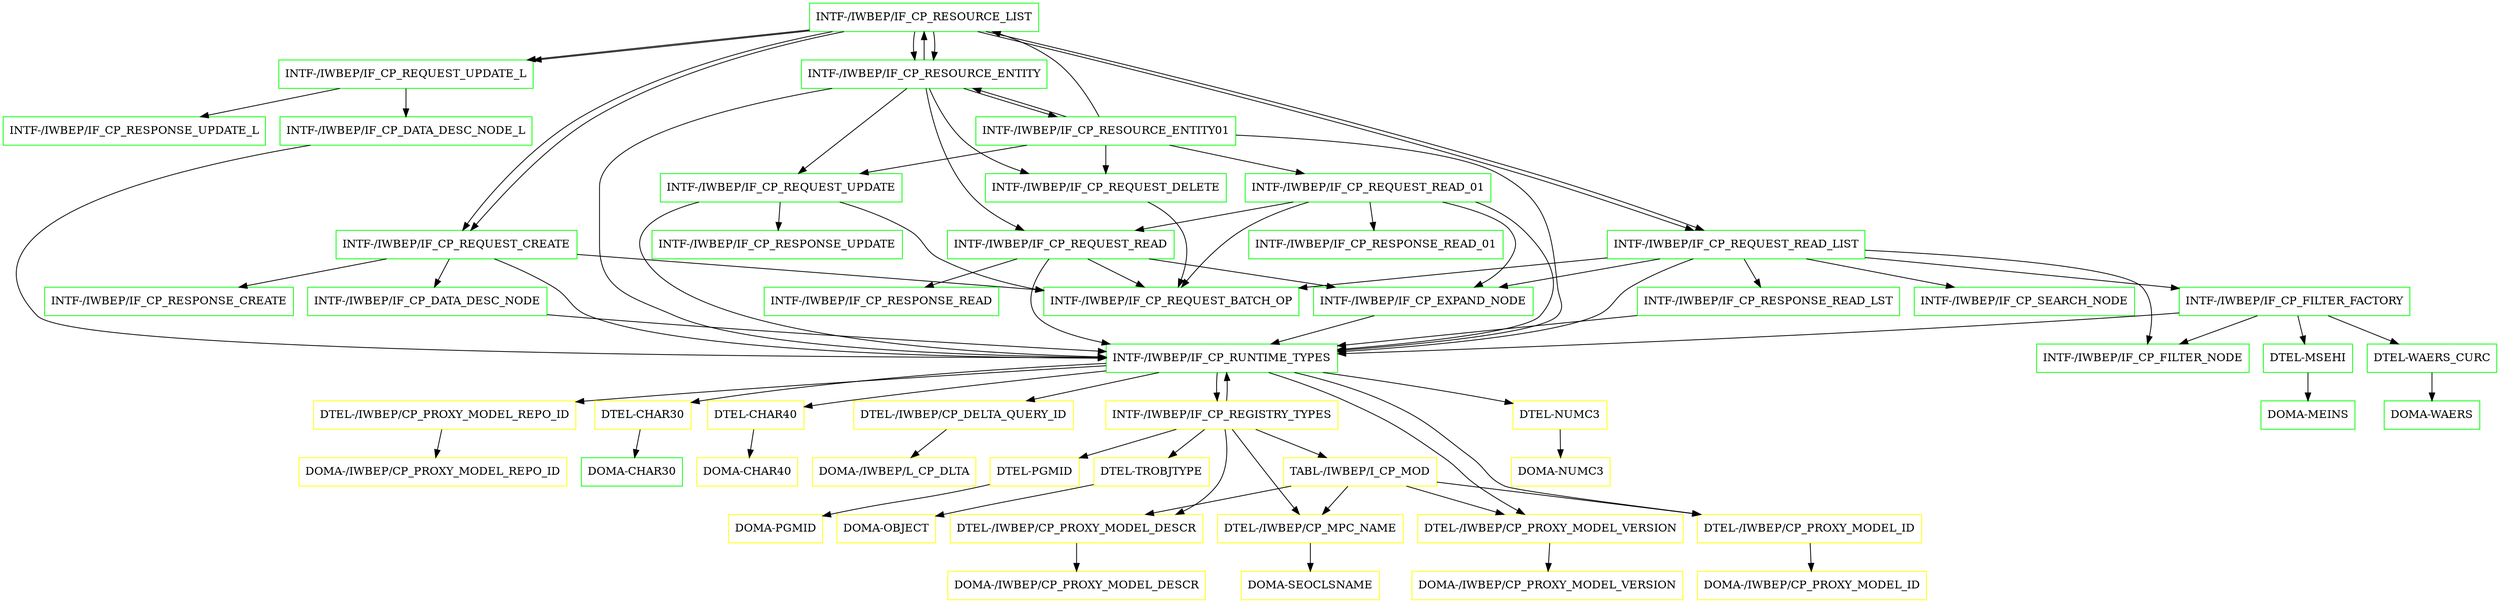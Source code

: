 digraph G {
  "INTF-/IWBEP/IF_CP_RESOURCE_LIST" [shape=box,color=green];
  "INTF-/IWBEP/IF_CP_RESOURCE_ENTITY" [shape=box,color=green,URL="./INTF_%23IWBEP%23IF_CP_RESOURCE_ENTITY.html"];
  "INTF-/IWBEP/IF_CP_RESOURCE_ENTITY01" [shape=box,color=green,URL="./INTF_%23IWBEP%23IF_CP_RESOURCE_ENTITY01.html"];
  "INTF-/IWBEP/IF_CP_RESOURCE_LIST" [shape=box,color=green,URL="./INTF_%23IWBEP%23IF_CP_RESOURCE_LIST.html"];
  "INTF-/IWBEP/IF_CP_REQUEST_UPDATE_L" [shape=box,color=green,URL="./INTF_%23IWBEP%23IF_CP_REQUEST_UPDATE_L.html"];
  "INTF-/IWBEP/IF_CP_RESPONSE_UPDATE_L" [shape=box,color=green,URL="./INTF_%23IWBEP%23IF_CP_RESPONSE_UPDATE_L.html"];
  "INTF-/IWBEP/IF_CP_DATA_DESC_NODE_L" [shape=box,color=green,URL="./INTF_%23IWBEP%23IF_CP_DATA_DESC_NODE_L.html"];
  "INTF-/IWBEP/IF_CP_RUNTIME_TYPES" [shape=box,color=green,URL="./INTF_%23IWBEP%23IF_CP_RUNTIME_TYPES.html"];
  "INTF-/IWBEP/IF_CP_REGISTRY_TYPES" [shape=box,color=yellow,URL="./INTF_%23IWBEP%23IF_CP_REGISTRY_TYPES.html"];
  "DTEL-PGMID" [shape=box,color=yellow,URL="./DTEL_PGMID.html"];
  "DOMA-PGMID" [shape=box,color=yellow,URL="./DOMA_PGMID.html"];
  "DTEL-TROBJTYPE" [shape=box,color=yellow,URL="./DTEL_TROBJTYPE.html"];
  "DOMA-OBJECT" [shape=box,color=yellow,URL="./DOMA_OBJECT.html"];
  "TABL-/IWBEP/I_CP_MOD" [shape=box,color=yellow,URL="./TABL_%23IWBEP%23I_CP_MOD.html"];
  "DTEL-/IWBEP/CP_PROXY_MODEL_DESCR" [shape=box,color=yellow,URL="./DTEL_%23IWBEP%23CP_PROXY_MODEL_DESCR.html"];
  "DOMA-/IWBEP/CP_PROXY_MODEL_DESCR" [shape=box,color=yellow,URL="./DOMA_%23IWBEP%23CP_PROXY_MODEL_DESCR.html"];
  "DTEL-/IWBEP/CP_MPC_NAME" [shape=box,color=yellow,URL="./DTEL_%23IWBEP%23CP_MPC_NAME.html"];
  "DOMA-SEOCLSNAME" [shape=box,color=yellow,URL="./DOMA_SEOCLSNAME.html"];
  "DTEL-/IWBEP/CP_PROXY_MODEL_VERSION" [shape=box,color=yellow,URL="./DTEL_%23IWBEP%23CP_PROXY_MODEL_VERSION.html"];
  "DOMA-/IWBEP/CP_PROXY_MODEL_VERSION" [shape=box,color=yellow,URL="./DOMA_%23IWBEP%23CP_PROXY_MODEL_VERSION.html"];
  "DTEL-/IWBEP/CP_PROXY_MODEL_ID" [shape=box,color=yellow,URL="./DTEL_%23IWBEP%23CP_PROXY_MODEL_ID.html"];
  "DOMA-/IWBEP/CP_PROXY_MODEL_ID" [shape=box,color=yellow,URL="./DOMA_%23IWBEP%23CP_PROXY_MODEL_ID.html"];
  "DTEL-NUMC3" [shape=box,color=yellow,URL="./DTEL_NUMC3.html"];
  "DOMA-NUMC3" [shape=box,color=yellow,URL="./DOMA_NUMC3.html"];
  "DTEL-/IWBEP/CP_PROXY_MODEL_REPO_ID" [shape=box,color=yellow,URL="./DTEL_%23IWBEP%23CP_PROXY_MODEL_REPO_ID.html"];
  "DOMA-/IWBEP/CP_PROXY_MODEL_REPO_ID" [shape=box,color=yellow,URL="./DOMA_%23IWBEP%23CP_PROXY_MODEL_REPO_ID.html"];
  "DTEL-CHAR30" [shape=box,color=yellow,URL="./DTEL_CHAR30.html"];
  "DOMA-CHAR30" [shape=box,color=green,URL="./DOMA_CHAR30.html"];
  "DTEL-CHAR40" [shape=box,color=yellow,URL="./DTEL_CHAR40.html"];
  "DOMA-CHAR40" [shape=box,color=yellow,URL="./DOMA_CHAR40.html"];
  "DTEL-/IWBEP/CP_DELTA_QUERY_ID" [shape=box,color=yellow,URL="./DTEL_%23IWBEP%23CP_DELTA_QUERY_ID.html"];
  "DOMA-/IWBEP/L_CP_DLTA" [shape=box,color=yellow,URL="./DOMA_%23IWBEP%23L_CP_DLTA.html"];
  "INTF-/IWBEP/IF_CP_REQUEST_READ_LIST" [shape=box,color=green,URL="./INTF_%23IWBEP%23IF_CP_REQUEST_READ_LIST.html"];
  "INTF-/IWBEP/IF_CP_REQUEST_BATCH_OP" [shape=box,color=green,URL="./INTF_%23IWBEP%23IF_CP_REQUEST_BATCH_OP.html"];
  "INTF-/IWBEP/IF_CP_FILTER_NODE" [shape=box,color=green,URL="./INTF_%23IWBEP%23IF_CP_FILTER_NODE.html"];
  "INTF-/IWBEP/IF_CP_RESPONSE_READ_LST" [shape=box,color=green,URL="./INTF_%23IWBEP%23IF_CP_RESPONSE_READ_LST.html"];
  "INTF-/IWBEP/IF_CP_SEARCH_NODE" [shape=box,color=green,URL="./INTF_%23IWBEP%23IF_CP_SEARCH_NODE.html"];
  "INTF-/IWBEP/IF_CP_FILTER_FACTORY" [shape=box,color=green,URL="./INTF_%23IWBEP%23IF_CP_FILTER_FACTORY.html"];
  "DTEL-MSEHI" [shape=box,color=green,URL="./DTEL_MSEHI.html"];
  "DOMA-MEINS" [shape=box,color=green,URL="./DOMA_MEINS.html"];
  "DTEL-WAERS_CURC" [shape=box,color=green,URL="./DTEL_WAERS_CURC.html"];
  "DOMA-WAERS" [shape=box,color=green,URL="./DOMA_WAERS.html"];
  "INTF-/IWBEP/IF_CP_EXPAND_NODE" [shape=box,color=green,URL="./INTF_%23IWBEP%23IF_CP_EXPAND_NODE.html"];
  "INTF-/IWBEP/IF_CP_REQUEST_CREATE" [shape=box,color=green,URL="./INTF_%23IWBEP%23IF_CP_REQUEST_CREATE.html"];
  "INTF-/IWBEP/IF_CP_RESPONSE_CREATE" [shape=box,color=green,URL="./INTF_%23IWBEP%23IF_CP_RESPONSE_CREATE.html"];
  "INTF-/IWBEP/IF_CP_DATA_DESC_NODE" [shape=box,color=green,URL="./INTF_%23IWBEP%23IF_CP_DATA_DESC_NODE.html"];
  "INTF-/IWBEP/IF_CP_REQUEST_UPDATE" [shape=box,color=green,URL="./INTF_%23IWBEP%23IF_CP_REQUEST_UPDATE.html"];
  "INTF-/IWBEP/IF_CP_RESPONSE_UPDATE" [shape=box,color=green,URL="./INTF_%23IWBEP%23IF_CP_RESPONSE_UPDATE.html"];
  "INTF-/IWBEP/IF_CP_REQUEST_READ_01" [shape=box,color=green,URL="./INTF_%23IWBEP%23IF_CP_REQUEST_READ_01.html"];
  "INTF-/IWBEP/IF_CP_REQUEST_READ" [shape=box,color=green,URL="./INTF_%23IWBEP%23IF_CP_REQUEST_READ.html"];
  "INTF-/IWBEP/IF_CP_RESPONSE_READ" [shape=box,color=green,URL="./INTF_%23IWBEP%23IF_CP_RESPONSE_READ.html"];
  "INTF-/IWBEP/IF_CP_RESPONSE_READ_01" [shape=box,color=green,URL="./INTF_%23IWBEP%23IF_CP_RESPONSE_READ_01.html"];
  "INTF-/IWBEP/IF_CP_REQUEST_DELETE" [shape=box,color=green,URL="./INTF_%23IWBEP%23IF_CP_REQUEST_DELETE.html"];
  "INTF-/IWBEP/IF_CP_RESOURCE_LIST" -> "INTF-/IWBEP/IF_CP_REQUEST_CREATE";
  "INTF-/IWBEP/IF_CP_RESOURCE_LIST" -> "INTF-/IWBEP/IF_CP_REQUEST_READ_LIST";
  "INTF-/IWBEP/IF_CP_RESOURCE_LIST" -> "INTF-/IWBEP/IF_CP_REQUEST_UPDATE_L";
  "INTF-/IWBEP/IF_CP_RESOURCE_LIST" -> "INTF-/IWBEP/IF_CP_RESOURCE_ENTITY";
  "INTF-/IWBEP/IF_CP_RESOURCE_ENTITY" -> "INTF-/IWBEP/IF_CP_REQUEST_DELETE";
  "INTF-/IWBEP/IF_CP_RESOURCE_ENTITY" -> "INTF-/IWBEP/IF_CP_REQUEST_READ";
  "INTF-/IWBEP/IF_CP_RESOURCE_ENTITY" -> "INTF-/IWBEP/IF_CP_REQUEST_UPDATE";
  "INTF-/IWBEP/IF_CP_RESOURCE_ENTITY" -> "INTF-/IWBEP/IF_CP_RUNTIME_TYPES";
  "INTF-/IWBEP/IF_CP_RESOURCE_ENTITY" -> "INTF-/IWBEP/IF_CP_RESOURCE_LIST";
  "INTF-/IWBEP/IF_CP_RESOURCE_ENTITY" -> "INTF-/IWBEP/IF_CP_RESOURCE_ENTITY01";
  "INTF-/IWBEP/IF_CP_RESOURCE_ENTITY01" -> "INTF-/IWBEP/IF_CP_REQUEST_DELETE";
  "INTF-/IWBEP/IF_CP_RESOURCE_ENTITY01" -> "INTF-/IWBEP/IF_CP_REQUEST_READ_01";
  "INTF-/IWBEP/IF_CP_RESOURCE_ENTITY01" -> "INTF-/IWBEP/IF_CP_REQUEST_UPDATE";
  "INTF-/IWBEP/IF_CP_RESOURCE_ENTITY01" -> "INTF-/IWBEP/IF_CP_RUNTIME_TYPES";
  "INTF-/IWBEP/IF_CP_RESOURCE_ENTITY01" -> "INTF-/IWBEP/IF_CP_RESOURCE_LIST";
  "INTF-/IWBEP/IF_CP_RESOURCE_ENTITY01" -> "INTF-/IWBEP/IF_CP_RESOURCE_ENTITY";
  "INTF-/IWBEP/IF_CP_RESOURCE_LIST" -> "INTF-/IWBEP/IF_CP_REQUEST_CREATE";
  "INTF-/IWBEP/IF_CP_RESOURCE_LIST" -> "INTF-/IWBEP/IF_CP_REQUEST_READ_LIST";
  "INTF-/IWBEP/IF_CP_RESOURCE_LIST" -> "INTF-/IWBEP/IF_CP_REQUEST_UPDATE_L";
  "INTF-/IWBEP/IF_CP_RESOURCE_LIST" -> "INTF-/IWBEP/IF_CP_RESOURCE_ENTITY";
  "INTF-/IWBEP/IF_CP_REQUEST_UPDATE_L" -> "INTF-/IWBEP/IF_CP_DATA_DESC_NODE_L";
  "INTF-/IWBEP/IF_CP_REQUEST_UPDATE_L" -> "INTF-/IWBEP/IF_CP_RESPONSE_UPDATE_L";
  "INTF-/IWBEP/IF_CP_DATA_DESC_NODE_L" -> "INTF-/IWBEP/IF_CP_RUNTIME_TYPES";
  "INTF-/IWBEP/IF_CP_RUNTIME_TYPES" -> "DTEL-/IWBEP/CP_DELTA_QUERY_ID";
  "INTF-/IWBEP/IF_CP_RUNTIME_TYPES" -> "DTEL-CHAR40";
  "INTF-/IWBEP/IF_CP_RUNTIME_TYPES" -> "DTEL-CHAR30";
  "INTF-/IWBEP/IF_CP_RUNTIME_TYPES" -> "DTEL-/IWBEP/CP_PROXY_MODEL_ID";
  "INTF-/IWBEP/IF_CP_RUNTIME_TYPES" -> "DTEL-/IWBEP/CP_PROXY_MODEL_REPO_ID";
  "INTF-/IWBEP/IF_CP_RUNTIME_TYPES" -> "DTEL-/IWBEP/CP_PROXY_MODEL_VERSION";
  "INTF-/IWBEP/IF_CP_RUNTIME_TYPES" -> "DTEL-NUMC3";
  "INTF-/IWBEP/IF_CP_RUNTIME_TYPES" -> "INTF-/IWBEP/IF_CP_REGISTRY_TYPES";
  "INTF-/IWBEP/IF_CP_REGISTRY_TYPES" -> "DTEL-/IWBEP/CP_MPC_NAME";
  "INTF-/IWBEP/IF_CP_REGISTRY_TYPES" -> "DTEL-/IWBEP/CP_PROXY_MODEL_DESCR";
  "INTF-/IWBEP/IF_CP_REGISTRY_TYPES" -> "TABL-/IWBEP/I_CP_MOD";
  "INTF-/IWBEP/IF_CP_REGISTRY_TYPES" -> "DTEL-TROBJTYPE";
  "INTF-/IWBEP/IF_CP_REGISTRY_TYPES" -> "DTEL-PGMID";
  "INTF-/IWBEP/IF_CP_REGISTRY_TYPES" -> "INTF-/IWBEP/IF_CP_RUNTIME_TYPES";
  "DTEL-PGMID" -> "DOMA-PGMID";
  "DTEL-TROBJTYPE" -> "DOMA-OBJECT";
  "TABL-/IWBEP/I_CP_MOD" -> "DTEL-/IWBEP/CP_PROXY_MODEL_ID";
  "TABL-/IWBEP/I_CP_MOD" -> "DTEL-/IWBEP/CP_PROXY_MODEL_VERSION";
  "TABL-/IWBEP/I_CP_MOD" -> "DTEL-/IWBEP/CP_MPC_NAME";
  "TABL-/IWBEP/I_CP_MOD" -> "DTEL-/IWBEP/CP_PROXY_MODEL_DESCR";
  "DTEL-/IWBEP/CP_PROXY_MODEL_DESCR" -> "DOMA-/IWBEP/CP_PROXY_MODEL_DESCR";
  "DTEL-/IWBEP/CP_MPC_NAME" -> "DOMA-SEOCLSNAME";
  "DTEL-/IWBEP/CP_PROXY_MODEL_VERSION" -> "DOMA-/IWBEP/CP_PROXY_MODEL_VERSION";
  "DTEL-/IWBEP/CP_PROXY_MODEL_ID" -> "DOMA-/IWBEP/CP_PROXY_MODEL_ID";
  "DTEL-NUMC3" -> "DOMA-NUMC3";
  "DTEL-/IWBEP/CP_PROXY_MODEL_REPO_ID" -> "DOMA-/IWBEP/CP_PROXY_MODEL_REPO_ID";
  "DTEL-CHAR30" -> "DOMA-CHAR30";
  "DTEL-CHAR40" -> "DOMA-CHAR40";
  "DTEL-/IWBEP/CP_DELTA_QUERY_ID" -> "DOMA-/IWBEP/L_CP_DLTA";
  "INTF-/IWBEP/IF_CP_REQUEST_READ_LIST" -> "INTF-/IWBEP/IF_CP_EXPAND_NODE";
  "INTF-/IWBEP/IF_CP_REQUEST_READ_LIST" -> "INTF-/IWBEP/IF_CP_FILTER_FACTORY";
  "INTF-/IWBEP/IF_CP_REQUEST_READ_LIST" -> "INTF-/IWBEP/IF_CP_SEARCH_NODE";
  "INTF-/IWBEP/IF_CP_REQUEST_READ_LIST" -> "INTF-/IWBEP/IF_CP_RESPONSE_READ_LST";
  "INTF-/IWBEP/IF_CP_REQUEST_READ_LIST" -> "INTF-/IWBEP/IF_CP_RUNTIME_TYPES";
  "INTF-/IWBEP/IF_CP_REQUEST_READ_LIST" -> "INTF-/IWBEP/IF_CP_FILTER_NODE";
  "INTF-/IWBEP/IF_CP_REQUEST_READ_LIST" -> "INTF-/IWBEP/IF_CP_REQUEST_BATCH_OP";
  "INTF-/IWBEP/IF_CP_RESPONSE_READ_LST" -> "INTF-/IWBEP/IF_CP_RUNTIME_TYPES";
  "INTF-/IWBEP/IF_CP_FILTER_FACTORY" -> "DTEL-WAERS_CURC";
  "INTF-/IWBEP/IF_CP_FILTER_FACTORY" -> "DTEL-MSEHI";
  "INTF-/IWBEP/IF_CP_FILTER_FACTORY" -> "INTF-/IWBEP/IF_CP_RUNTIME_TYPES";
  "INTF-/IWBEP/IF_CP_FILTER_FACTORY" -> "INTF-/IWBEP/IF_CP_FILTER_NODE";
  "DTEL-MSEHI" -> "DOMA-MEINS";
  "DTEL-WAERS_CURC" -> "DOMA-WAERS";
  "INTF-/IWBEP/IF_CP_EXPAND_NODE" -> "INTF-/IWBEP/IF_CP_RUNTIME_TYPES";
  "INTF-/IWBEP/IF_CP_REQUEST_CREATE" -> "INTF-/IWBEP/IF_CP_DATA_DESC_NODE";
  "INTF-/IWBEP/IF_CP_REQUEST_CREATE" -> "INTF-/IWBEP/IF_CP_RESPONSE_CREATE";
  "INTF-/IWBEP/IF_CP_REQUEST_CREATE" -> "INTF-/IWBEP/IF_CP_RUNTIME_TYPES";
  "INTF-/IWBEP/IF_CP_REQUEST_CREATE" -> "INTF-/IWBEP/IF_CP_REQUEST_BATCH_OP";
  "INTF-/IWBEP/IF_CP_DATA_DESC_NODE" -> "INTF-/IWBEP/IF_CP_RUNTIME_TYPES";
  "INTF-/IWBEP/IF_CP_REQUEST_UPDATE" -> "INTF-/IWBEP/IF_CP_RESPONSE_UPDATE";
  "INTF-/IWBEP/IF_CP_REQUEST_UPDATE" -> "INTF-/IWBEP/IF_CP_RUNTIME_TYPES";
  "INTF-/IWBEP/IF_CP_REQUEST_UPDATE" -> "INTF-/IWBEP/IF_CP_REQUEST_BATCH_OP";
  "INTF-/IWBEP/IF_CP_REQUEST_READ_01" -> "INTF-/IWBEP/IF_CP_EXPAND_NODE";
  "INTF-/IWBEP/IF_CP_REQUEST_READ_01" -> "INTF-/IWBEP/IF_CP_RESPONSE_READ_01";
  "INTF-/IWBEP/IF_CP_REQUEST_READ_01" -> "INTF-/IWBEP/IF_CP_REQUEST_READ";
  "INTF-/IWBEP/IF_CP_REQUEST_READ_01" -> "INTF-/IWBEP/IF_CP_RUNTIME_TYPES";
  "INTF-/IWBEP/IF_CP_REQUEST_READ_01" -> "INTF-/IWBEP/IF_CP_REQUEST_BATCH_OP";
  "INTF-/IWBEP/IF_CP_REQUEST_READ" -> "INTF-/IWBEP/IF_CP_EXPAND_NODE";
  "INTF-/IWBEP/IF_CP_REQUEST_READ" -> "INTF-/IWBEP/IF_CP_RESPONSE_READ";
  "INTF-/IWBEP/IF_CP_REQUEST_READ" -> "INTF-/IWBEP/IF_CP_RUNTIME_TYPES";
  "INTF-/IWBEP/IF_CP_REQUEST_READ" -> "INTF-/IWBEP/IF_CP_REQUEST_BATCH_OP";
  "INTF-/IWBEP/IF_CP_REQUEST_DELETE" -> "INTF-/IWBEP/IF_CP_REQUEST_BATCH_OP";
}
